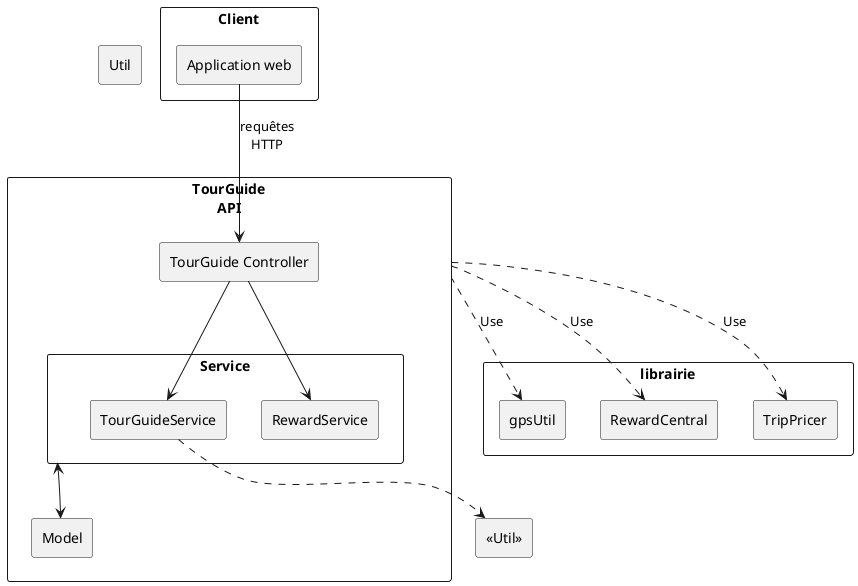 @startuml
skinparam componentStyle rectangle
skinparam packageStyle rectangle

' Client web
package "«Client»" {
    [Application web]
}

' TourGuide API
package "TourGuide\nAPI" {

    [TourGuide Controller]

    package "«Service»" {
        [TourGuideService]
        [RewardService]
    }

    package "«Model»" {
    }
}

' Util
package "«Util»" {
}

' Librairies
package "«librairie»" {
    [gpsUtil]
    [RewardCentral]
    [TripPricer]
}


' Relations
[Application web] --> [TourGuide Controller] : requêtes\nHTTP

[TourGuide Controller] --> [TourGuideService]
[TourGuide Controller] --> [RewardService]

[TourGuide\nAPI] ..> [gpsUtil] : Use
[TourGuide\nAPI] ..> [RewardCentral] : Use
[TourGuide\nAPI] ..> [TripPricer] : Use
[Service] <--> [Model]
[TourGuideService] ..> [«Util»]

@enduml